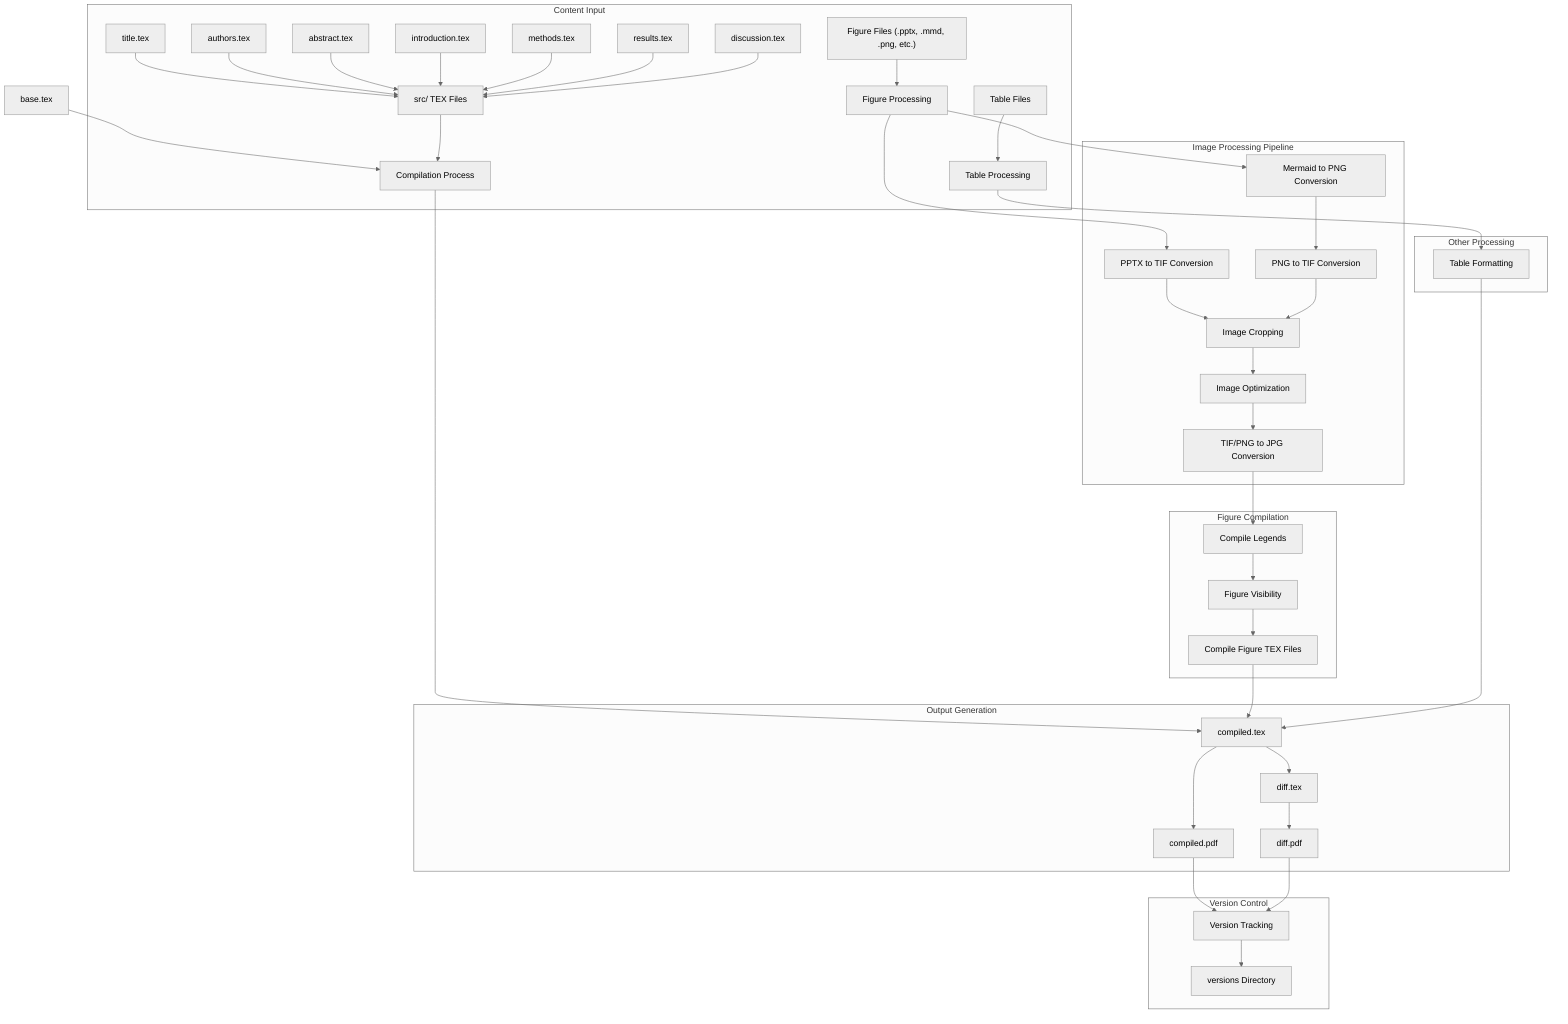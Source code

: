 %%{init: {'theme': 'neutral'}}%%
graph TD
    A[base.tex] --> B[Compilation Process]

    subgraph ContentInput["Content Input"]
        C[src/ TEX Files] --> B
        TITLE[title.tex] --> C
        AUTH[authors.tex] --> C
        ABST[abstract.tex] --> C
        INTRO[introduction.tex] --> C
        METH[methods.tex] --> C
        RES[results.tex] --> C
        DISC[discussion.tex] --> C
        D["Figure Files (.pptx, .mmd, .png, etc.)"] --> E[Figure Processing]
        F[Table Files] --> G[Table Processing]
    end

    subgraph ImageProcessing["Image Processing Pipeline"]
        E --> MMD[Mermaid to PNG Conversion]
        E --> PPTX[PPTX to TIF Conversion]
        MMD --> PNG2TIF[PNG to TIF Conversion]
        PPTX --> IC[Image Cropping]
        PNG2TIF --> IC
        IC --> IO[Image Optimization]
        IO --> JPG[TIF/PNG to JPG Conversion]
    end

    subgraph FigureCompilation["Figure Compilation"]
        JPG --> CL[Compile Legends]
        CL --> FV[Figure Visibility]
        FV --> CF[Compile Figure TEX Files]
    end

    subgraph OtherProcessing["Other Processing"]
        G --> K[Table Formatting]
    end

    subgraph OutputGeneration["Output Generation"]
        B --> L[compiled.tex]
        CF --> L
        K --> L
        L --> M[compiled.pdf]
        L --> N[diff.tex]
        N --> O[diff.pdf]
    end

    subgraph VersionControl["Version Control"]
        M --> P[Version Tracking]
        O --> P
        P --> Q[versions Directory]
    end